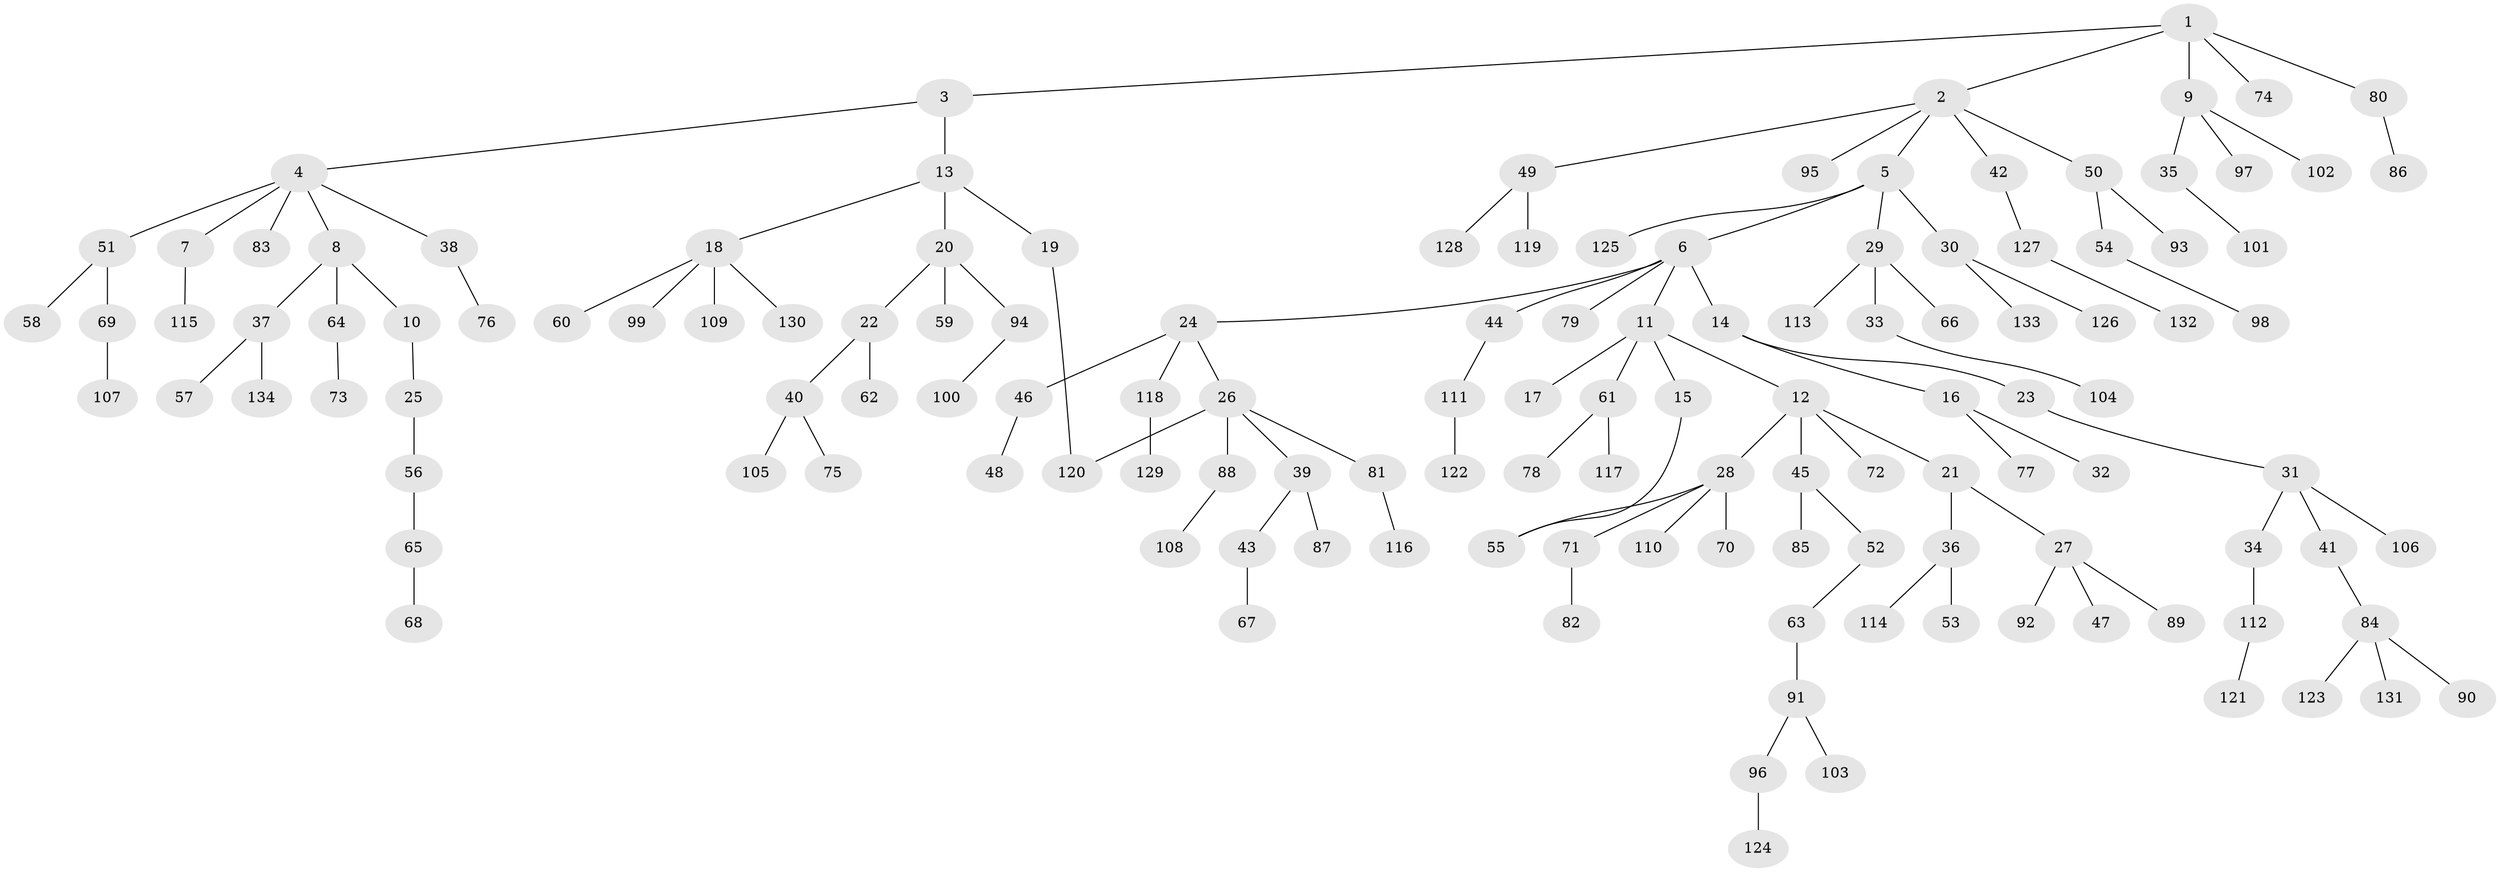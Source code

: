 // Generated by graph-tools (version 1.1) at 2025/34/03/09/25 02:34:18]
// undirected, 134 vertices, 135 edges
graph export_dot {
graph [start="1"]
  node [color=gray90,style=filled];
  1;
  2;
  3;
  4;
  5;
  6;
  7;
  8;
  9;
  10;
  11;
  12;
  13;
  14;
  15;
  16;
  17;
  18;
  19;
  20;
  21;
  22;
  23;
  24;
  25;
  26;
  27;
  28;
  29;
  30;
  31;
  32;
  33;
  34;
  35;
  36;
  37;
  38;
  39;
  40;
  41;
  42;
  43;
  44;
  45;
  46;
  47;
  48;
  49;
  50;
  51;
  52;
  53;
  54;
  55;
  56;
  57;
  58;
  59;
  60;
  61;
  62;
  63;
  64;
  65;
  66;
  67;
  68;
  69;
  70;
  71;
  72;
  73;
  74;
  75;
  76;
  77;
  78;
  79;
  80;
  81;
  82;
  83;
  84;
  85;
  86;
  87;
  88;
  89;
  90;
  91;
  92;
  93;
  94;
  95;
  96;
  97;
  98;
  99;
  100;
  101;
  102;
  103;
  104;
  105;
  106;
  107;
  108;
  109;
  110;
  111;
  112;
  113;
  114;
  115;
  116;
  117;
  118;
  119;
  120;
  121;
  122;
  123;
  124;
  125;
  126;
  127;
  128;
  129;
  130;
  131;
  132;
  133;
  134;
  1 -- 2;
  1 -- 3;
  1 -- 9;
  1 -- 74;
  1 -- 80;
  2 -- 5;
  2 -- 42;
  2 -- 49;
  2 -- 50;
  2 -- 95;
  3 -- 4;
  3 -- 13;
  4 -- 7;
  4 -- 8;
  4 -- 38;
  4 -- 51;
  4 -- 83;
  5 -- 6;
  5 -- 29;
  5 -- 30;
  5 -- 125;
  6 -- 11;
  6 -- 14;
  6 -- 24;
  6 -- 44;
  6 -- 79;
  7 -- 115;
  8 -- 10;
  8 -- 37;
  8 -- 64;
  9 -- 35;
  9 -- 97;
  9 -- 102;
  10 -- 25;
  11 -- 12;
  11 -- 15;
  11 -- 17;
  11 -- 61;
  12 -- 21;
  12 -- 28;
  12 -- 45;
  12 -- 72;
  13 -- 18;
  13 -- 19;
  13 -- 20;
  14 -- 16;
  14 -- 23;
  15 -- 55;
  16 -- 32;
  16 -- 77;
  18 -- 60;
  18 -- 99;
  18 -- 109;
  18 -- 130;
  19 -- 120;
  20 -- 22;
  20 -- 59;
  20 -- 94;
  21 -- 27;
  21 -- 36;
  22 -- 40;
  22 -- 62;
  23 -- 31;
  24 -- 26;
  24 -- 46;
  24 -- 118;
  25 -- 56;
  26 -- 39;
  26 -- 81;
  26 -- 88;
  26 -- 120;
  27 -- 47;
  27 -- 89;
  27 -- 92;
  28 -- 70;
  28 -- 71;
  28 -- 110;
  28 -- 55;
  29 -- 33;
  29 -- 66;
  29 -- 113;
  30 -- 126;
  30 -- 133;
  31 -- 34;
  31 -- 41;
  31 -- 106;
  33 -- 104;
  34 -- 112;
  35 -- 101;
  36 -- 53;
  36 -- 114;
  37 -- 57;
  37 -- 134;
  38 -- 76;
  39 -- 43;
  39 -- 87;
  40 -- 75;
  40 -- 105;
  41 -- 84;
  42 -- 127;
  43 -- 67;
  44 -- 111;
  45 -- 52;
  45 -- 85;
  46 -- 48;
  49 -- 119;
  49 -- 128;
  50 -- 54;
  50 -- 93;
  51 -- 58;
  51 -- 69;
  52 -- 63;
  54 -- 98;
  56 -- 65;
  61 -- 78;
  61 -- 117;
  63 -- 91;
  64 -- 73;
  65 -- 68;
  69 -- 107;
  71 -- 82;
  80 -- 86;
  81 -- 116;
  84 -- 90;
  84 -- 123;
  84 -- 131;
  88 -- 108;
  91 -- 96;
  91 -- 103;
  94 -- 100;
  96 -- 124;
  111 -- 122;
  112 -- 121;
  118 -- 129;
  127 -- 132;
}
